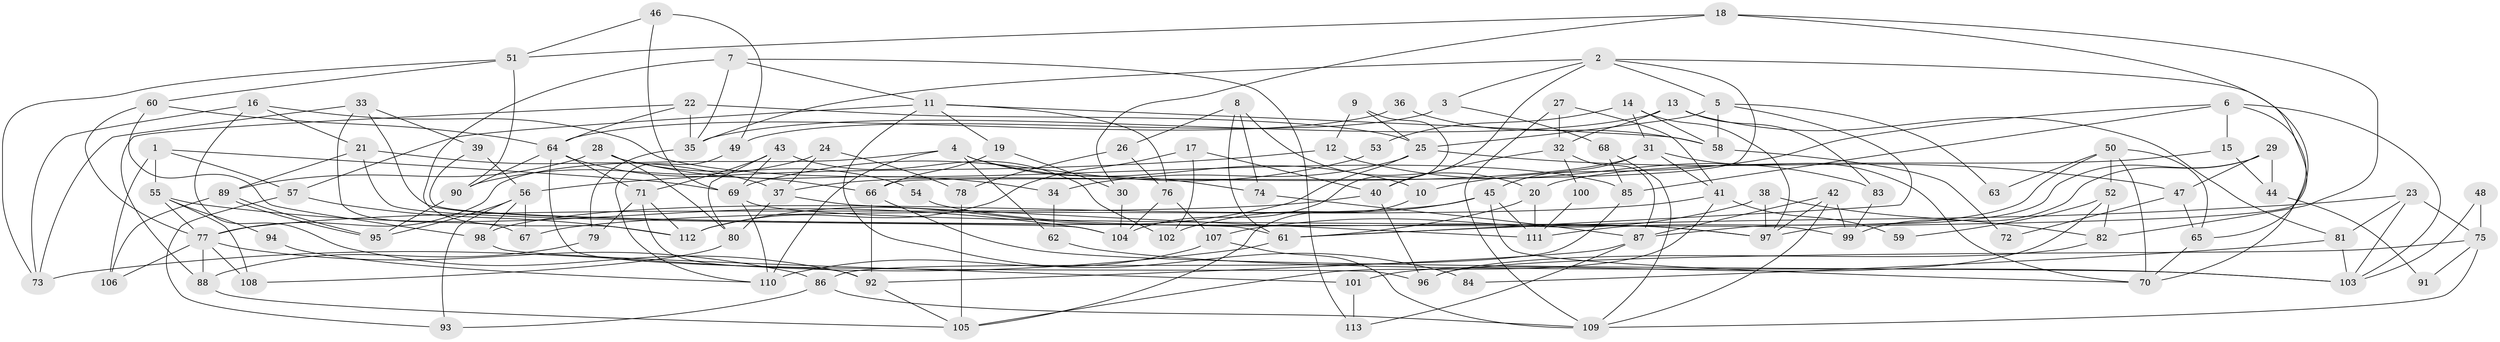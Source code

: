 // coarse degree distribution, {6: 0.2, 17: 0.02857142857142857, 9: 0.05714285714285714, 10: 0.08571428571428572, 5: 0.2, 7: 0.11428571428571428, 4: 0.14285714285714285, 16: 0.02857142857142857, 11: 0.02857142857142857, 8: 0.08571428571428572, 3: 0.02857142857142857}
// Generated by graph-tools (version 1.1) at 2025/51/03/04/25 22:51:07]
// undirected, 113 vertices, 226 edges
graph export_dot {
  node [color=gray90,style=filled];
  1;
  2;
  3;
  4;
  5;
  6;
  7;
  8;
  9;
  10;
  11;
  12;
  13;
  14;
  15;
  16;
  17;
  18;
  19;
  20;
  21;
  22;
  23;
  24;
  25;
  26;
  27;
  28;
  29;
  30;
  31;
  32;
  33;
  34;
  35;
  36;
  37;
  38;
  39;
  40;
  41;
  42;
  43;
  44;
  45;
  46;
  47;
  48;
  49;
  50;
  51;
  52;
  53;
  54;
  55;
  56;
  57;
  58;
  59;
  60;
  61;
  62;
  63;
  64;
  65;
  66;
  67;
  68;
  69;
  70;
  71;
  72;
  73;
  74;
  75;
  76;
  77;
  78;
  79;
  80;
  81;
  82;
  83;
  84;
  85;
  86;
  87;
  88;
  89;
  90;
  91;
  92;
  93;
  94;
  95;
  96;
  97;
  98;
  99;
  100;
  101;
  102;
  103;
  104;
  105;
  106;
  107;
  108;
  109;
  110;
  111;
  112;
  113;
  1 -- 106;
  1 -- 55;
  1 -- 57;
  1 -- 69;
  2 -- 40;
  2 -- 66;
  2 -- 3;
  2 -- 5;
  2 -- 35;
  2 -- 65;
  3 -- 49;
  3 -- 68;
  4 -- 62;
  4 -- 77;
  4 -- 10;
  4 -- 74;
  4 -- 110;
  5 -- 25;
  5 -- 58;
  5 -- 61;
  5 -- 63;
  6 -- 85;
  6 -- 103;
  6 -- 10;
  6 -- 15;
  6 -- 70;
  7 -- 112;
  7 -- 11;
  7 -- 35;
  7 -- 113;
  8 -- 61;
  8 -- 20;
  8 -- 26;
  8 -- 74;
  9 -- 25;
  9 -- 104;
  9 -- 12;
  10 -- 105;
  11 -- 57;
  11 -- 19;
  11 -- 58;
  11 -- 76;
  11 -- 84;
  12 -- 83;
  12 -- 56;
  13 -- 32;
  13 -- 35;
  13 -- 81;
  13 -- 83;
  14 -- 58;
  14 -- 31;
  14 -- 53;
  14 -- 97;
  15 -- 20;
  15 -- 44;
  16 -- 92;
  16 -- 85;
  16 -- 21;
  16 -- 73;
  17 -- 102;
  17 -- 40;
  17 -- 112;
  18 -- 82;
  18 -- 51;
  18 -- 30;
  18 -- 97;
  19 -- 30;
  19 -- 66;
  20 -- 61;
  20 -- 111;
  21 -- 104;
  21 -- 37;
  21 -- 89;
  22 -- 64;
  22 -- 35;
  22 -- 25;
  22 -- 88;
  23 -- 103;
  23 -- 61;
  23 -- 75;
  23 -- 81;
  24 -- 78;
  24 -- 90;
  24 -- 37;
  25 -- 112;
  25 -- 34;
  25 -- 47;
  26 -- 76;
  26 -- 78;
  27 -- 41;
  27 -- 32;
  27 -- 109;
  28 -- 89;
  28 -- 80;
  28 -- 34;
  28 -- 54;
  29 -- 47;
  29 -- 87;
  29 -- 44;
  29 -- 99;
  30 -- 104;
  31 -- 70;
  31 -- 37;
  31 -- 41;
  31 -- 45;
  32 -- 87;
  32 -- 40;
  32 -- 100;
  33 -- 67;
  33 -- 73;
  33 -- 39;
  33 -- 61;
  34 -- 62;
  35 -- 79;
  36 -- 64;
  36 -- 58;
  37 -- 80;
  37 -- 111;
  38 -- 97;
  38 -- 107;
  38 -- 82;
  39 -- 99;
  39 -- 56;
  40 -- 96;
  40 -- 77;
  41 -- 105;
  41 -- 59;
  41 -- 67;
  42 -- 97;
  42 -- 87;
  42 -- 99;
  42 -- 109;
  43 -- 71;
  43 -- 69;
  43 -- 80;
  43 -- 102;
  44 -- 91;
  45 -- 70;
  45 -- 98;
  45 -- 102;
  45 -- 111;
  46 -- 51;
  46 -- 69;
  46 -- 49;
  47 -- 65;
  47 -- 72;
  48 -- 75;
  48 -- 103;
  49 -- 110;
  50 -- 65;
  50 -- 111;
  50 -- 52;
  50 -- 63;
  50 -- 70;
  51 -- 73;
  51 -- 60;
  51 -- 90;
  52 -- 82;
  52 -- 59;
  52 -- 101;
  53 -- 69;
  54 -- 97;
  55 -- 108;
  55 -- 77;
  55 -- 94;
  55 -- 104;
  56 -- 67;
  56 -- 93;
  56 -- 95;
  56 -- 98;
  57 -- 112;
  57 -- 93;
  58 -- 72;
  60 -- 98;
  60 -- 77;
  60 -- 64;
  61 -- 73;
  62 -- 103;
  64 -- 90;
  64 -- 66;
  64 -- 71;
  64 -- 96;
  65 -- 70;
  66 -- 92;
  66 -- 103;
  68 -- 109;
  68 -- 85;
  69 -- 97;
  69 -- 110;
  71 -- 92;
  71 -- 79;
  71 -- 112;
  74 -- 87;
  75 -- 109;
  75 -- 91;
  75 -- 96;
  76 -- 107;
  76 -- 104;
  77 -- 88;
  77 -- 86;
  77 -- 106;
  77 -- 108;
  78 -- 105;
  79 -- 88;
  80 -- 108;
  81 -- 84;
  81 -- 103;
  82 -- 96;
  83 -- 99;
  85 -- 86;
  86 -- 109;
  86 -- 93;
  87 -- 113;
  87 -- 92;
  88 -- 105;
  89 -- 95;
  89 -- 95;
  89 -- 106;
  90 -- 95;
  92 -- 105;
  94 -- 110;
  98 -- 101;
  100 -- 111;
  101 -- 113;
  107 -- 110;
  107 -- 109;
}
